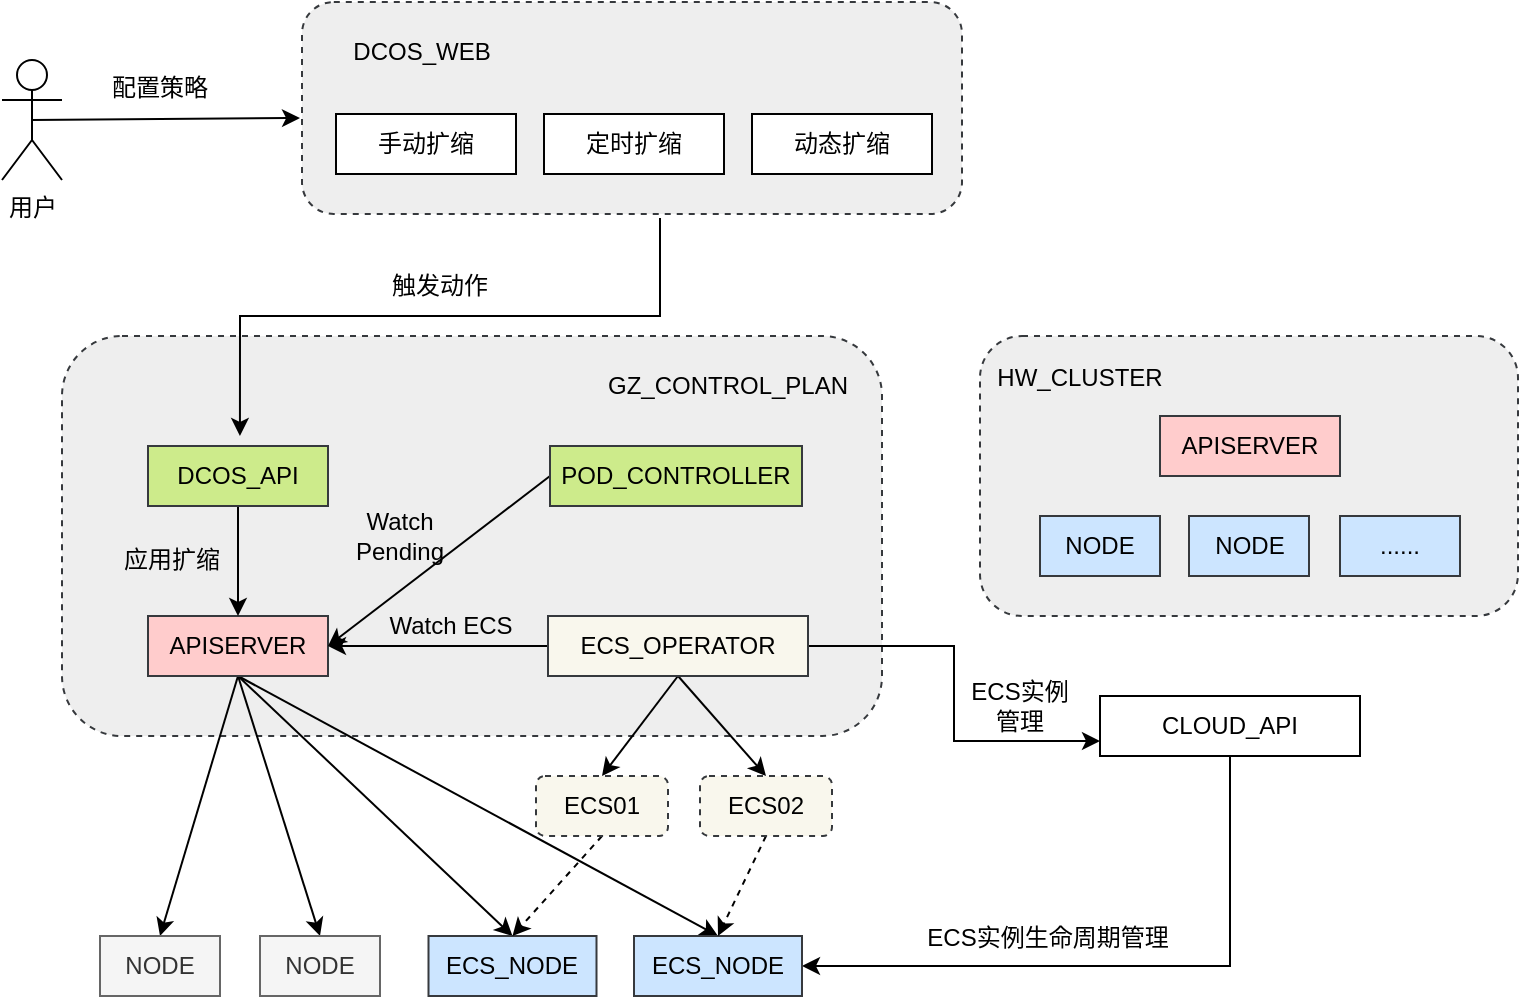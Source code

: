 <mxfile version="18.0.2" type="github">
  <diagram id="prtHgNgQTEPvFCAcTncT" name="Page-1">
    <mxGraphModel dx="757" dy="1640" grid="1" gridSize="10" guides="1" tooltips="1" connect="1" arrows="1" fold="1" page="1" pageScale="1" pageWidth="827" pageHeight="1169" math="0" shadow="0">
      <root>
        <mxCell id="0" />
        <mxCell id="1" parent="0" />
        <mxCell id="tLtRer-awA9A_FZvjac0-3" style="edgeStyle=orthogonalEdgeStyle;rounded=0;orthogonalLoop=1;jettySize=auto;html=1;exitX=0.5;exitY=1;exitDx=0;exitDy=0;entryX=1;entryY=0.5;entryDx=0;entryDy=0;" edge="1" parent="1" source="95L0d4QCPJ5GGRwDY32Z-23" target="tLtRer-awA9A_FZvjac0-1">
          <mxGeometry relative="1" as="geometry" />
        </mxCell>
        <mxCell id="95L0d4QCPJ5GGRwDY32Z-23" value="CLOUD_API" style="rounded=0;whiteSpace=wrap;html=1;" parent="1" vertex="1">
          <mxGeometry x="600" y="310" width="130" height="30" as="geometry" />
        </mxCell>
        <mxCell id="95L0d4QCPJ5GGRwDY32Z-45" style="edgeStyle=none;rounded=0;orthogonalLoop=1;jettySize=auto;html=1;exitX=0.5;exitY=0.5;exitDx=0;exitDy=0;exitPerimeter=0;entryX=0;entryY=0.5;entryDx=0;entryDy=0;" parent="1" source="95L0d4QCPJ5GGRwDY32Z-40" edge="1">
          <mxGeometry relative="1" as="geometry">
            <mxPoint x="200" y="21" as="targetPoint" />
          </mxGeometry>
        </mxCell>
        <mxCell id="95L0d4QCPJ5GGRwDY32Z-40" value="用户" style="shape=umlActor;verticalLabelPosition=bottom;verticalAlign=top;html=1;outlineConnect=0;" parent="1" vertex="1">
          <mxGeometry x="51" y="-8" width="30" height="60" as="geometry" />
        </mxCell>
        <mxCell id="95L0d4QCPJ5GGRwDY32Z-46" value="配置策略" style="text;html=1;strokeColor=none;fillColor=none;align=center;verticalAlign=middle;whiteSpace=wrap;rounded=0;" parent="1" vertex="1">
          <mxGeometry x="100" y="-9" width="60" height="30" as="geometry" />
        </mxCell>
        <mxCell id="95L0d4QCPJ5GGRwDY32Z-50" value="" style="rounded=1;whiteSpace=wrap;html=1;strokeWidth=1;dashed=1;fillColor=#eeeeee;strokeColor=#36393d;" parent="1" vertex="1">
          <mxGeometry x="81" y="130" width="410" height="200" as="geometry" />
        </mxCell>
        <mxCell id="95L0d4QCPJ5GGRwDY32Z-51" value="GZ_CONTROL_PLAN" style="text;html=1;strokeColor=none;fillColor=none;align=center;verticalAlign=middle;whiteSpace=wrap;rounded=0;" parent="1" vertex="1">
          <mxGeometry x="384" y="140" width="60" height="30" as="geometry" />
        </mxCell>
        <mxCell id="95L0d4QCPJ5GGRwDY32Z-69" style="rounded=0;orthogonalLoop=1;jettySize=auto;html=1;exitX=0.5;exitY=1;exitDx=0;exitDy=0;entryX=0.5;entryY=0;entryDx=0;entryDy=0;" parent="1" source="95L0d4QCPJ5GGRwDY32Z-52" target="95L0d4QCPJ5GGRwDY32Z-65" edge="1">
          <mxGeometry relative="1" as="geometry" />
        </mxCell>
        <mxCell id="95L0d4QCPJ5GGRwDY32Z-70" style="edgeStyle=none;rounded=0;orthogonalLoop=1;jettySize=auto;html=1;exitX=0.5;exitY=1;exitDx=0;exitDy=0;entryX=0.5;entryY=0;entryDx=0;entryDy=0;" parent="1" source="95L0d4QCPJ5GGRwDY32Z-52" target="95L0d4QCPJ5GGRwDY32Z-66" edge="1">
          <mxGeometry relative="1" as="geometry" />
        </mxCell>
        <mxCell id="95L0d4QCPJ5GGRwDY32Z-71" style="edgeStyle=none;rounded=0;orthogonalLoop=1;jettySize=auto;html=1;exitX=0.5;exitY=1;exitDx=0;exitDy=0;entryX=0.5;entryY=0;entryDx=0;entryDy=0;" parent="1" source="95L0d4QCPJ5GGRwDY32Z-52" target="95L0d4QCPJ5GGRwDY32Z-67" edge="1">
          <mxGeometry relative="1" as="geometry" />
        </mxCell>
        <mxCell id="tLtRer-awA9A_FZvjac0-2" style="edgeStyle=none;rounded=0;orthogonalLoop=1;jettySize=auto;html=1;exitX=0.5;exitY=1;exitDx=0;exitDy=0;entryX=0.5;entryY=0;entryDx=0;entryDy=0;" edge="1" parent="1" source="95L0d4QCPJ5GGRwDY32Z-52" target="tLtRer-awA9A_FZvjac0-1">
          <mxGeometry relative="1" as="geometry" />
        </mxCell>
        <mxCell id="95L0d4QCPJ5GGRwDY32Z-52" value="APISERVER" style="rounded=0;whiteSpace=wrap;html=1;fillColor=#ffcccc;strokeColor=#36393d;" parent="1" vertex="1">
          <mxGeometry x="124" y="270" width="90" height="30" as="geometry" />
        </mxCell>
        <mxCell id="95L0d4QCPJ5GGRwDY32Z-77" style="edgeStyle=orthogonalEdgeStyle;rounded=0;orthogonalLoop=1;jettySize=auto;html=1;exitX=0.5;exitY=1;exitDx=0;exitDy=0;entryX=0.5;entryY=0;entryDx=0;entryDy=0;" parent="1" source="95L0d4QCPJ5GGRwDY32Z-53" target="95L0d4QCPJ5GGRwDY32Z-52" edge="1">
          <mxGeometry relative="1" as="geometry" />
        </mxCell>
        <mxCell id="95L0d4QCPJ5GGRwDY32Z-53" value="DCOS_API" style="rounded=0;whiteSpace=wrap;html=1;fillColor=#cdeb8b;strokeColor=#36393d;" parent="1" vertex="1">
          <mxGeometry x="124" y="185" width="90" height="30" as="geometry" />
        </mxCell>
        <mxCell id="95L0d4QCPJ5GGRwDY32Z-78" style="edgeStyle=orthogonalEdgeStyle;rounded=0;orthogonalLoop=1;jettySize=auto;html=1;exitX=1;exitY=0.5;exitDx=0;exitDy=0;entryX=0;entryY=0.75;entryDx=0;entryDy=0;" parent="1" source="95L0d4QCPJ5GGRwDY32Z-54" target="95L0d4QCPJ5GGRwDY32Z-23" edge="1">
          <mxGeometry relative="1" as="geometry" />
        </mxCell>
        <mxCell id="tLtRer-awA9A_FZvjac0-7" style="edgeStyle=none;rounded=0;orthogonalLoop=1;jettySize=auto;html=1;exitX=0;exitY=0.5;exitDx=0;exitDy=0;entryX=1;entryY=0.5;entryDx=0;entryDy=0;" edge="1" parent="1" source="95L0d4QCPJ5GGRwDY32Z-54" target="95L0d4QCPJ5GGRwDY32Z-52">
          <mxGeometry relative="1" as="geometry" />
        </mxCell>
        <mxCell id="tLtRer-awA9A_FZvjac0-22" style="edgeStyle=none;rounded=0;orthogonalLoop=1;jettySize=auto;html=1;entryX=0.5;entryY=0;entryDx=0;entryDy=0;" edge="1" parent="1" target="tLtRer-awA9A_FZvjac0-19">
          <mxGeometry relative="1" as="geometry">
            <mxPoint x="389" y="300" as="sourcePoint" />
          </mxGeometry>
        </mxCell>
        <mxCell id="tLtRer-awA9A_FZvjac0-23" style="edgeStyle=none;rounded=0;orthogonalLoop=1;jettySize=auto;html=1;exitX=0.5;exitY=1;exitDx=0;exitDy=0;entryX=0.5;entryY=0;entryDx=0;entryDy=0;" edge="1" parent="1" source="95L0d4QCPJ5GGRwDY32Z-54" target="tLtRer-awA9A_FZvjac0-20">
          <mxGeometry relative="1" as="geometry" />
        </mxCell>
        <mxCell id="95L0d4QCPJ5GGRwDY32Z-54" value="ECS_OPERATOR" style="rounded=0;whiteSpace=wrap;html=1;fillColor=#f9f7ed;strokeColor=#36393d;" parent="1" vertex="1">
          <mxGeometry x="324" y="270" width="130" height="30" as="geometry" />
        </mxCell>
        <mxCell id="95L0d4QCPJ5GGRwDY32Z-55" value="" style="rounded=1;whiteSpace=wrap;html=1;strokeColor=#36393d;strokeWidth=1;dashed=1;fillColor=#eeeeee;" parent="1" vertex="1">
          <mxGeometry x="540" y="130" width="269" height="140" as="geometry" />
        </mxCell>
        <mxCell id="95L0d4QCPJ5GGRwDY32Z-56" value="HW_CLUSTER" style="text;html=1;strokeColor=none;fillColor=none;align=center;verticalAlign=middle;whiteSpace=wrap;rounded=0;" parent="1" vertex="1">
          <mxGeometry x="560" y="136" width="60" height="30" as="geometry" />
        </mxCell>
        <mxCell id="95L0d4QCPJ5GGRwDY32Z-57" value="APISERVER" style="rounded=0;whiteSpace=wrap;html=1;fillColor=#ffcccc;strokeColor=#36393d;" parent="1" vertex="1">
          <mxGeometry x="630" y="170" width="90" height="30" as="geometry" />
        </mxCell>
        <mxCell id="95L0d4QCPJ5GGRwDY32Z-58" value="NODE" style="rounded=0;whiteSpace=wrap;html=1;fillColor=#cce5ff;strokeColor=#36393d;" parent="1" vertex="1">
          <mxGeometry x="570" y="220" width="60" height="30" as="geometry" />
        </mxCell>
        <mxCell id="95L0d4QCPJ5GGRwDY32Z-59" value="NODE" style="rounded=0;whiteSpace=wrap;html=1;fillColor=#cce5ff;strokeColor=#36393d;" parent="1" vertex="1">
          <mxGeometry x="644.5" y="220" width="60" height="30" as="geometry" />
        </mxCell>
        <mxCell id="95L0d4QCPJ5GGRwDY32Z-60" value="......" style="rounded=0;whiteSpace=wrap;html=1;fillColor=#cce5ff;strokeColor=#36393d;" parent="1" vertex="1">
          <mxGeometry x="720" y="220" width="60" height="30" as="geometry" />
        </mxCell>
        <mxCell id="95L0d4QCPJ5GGRwDY32Z-64" value="ECS实例管理" style="text;html=1;strokeColor=none;fillColor=none;align=center;verticalAlign=middle;whiteSpace=wrap;rounded=0;dashed=1;" parent="1" vertex="1">
          <mxGeometry x="530" y="300" width="60" height="30" as="geometry" />
        </mxCell>
        <mxCell id="95L0d4QCPJ5GGRwDY32Z-65" value="NODE" style="rounded=0;whiteSpace=wrap;html=1;fillColor=#f5f5f5;fontColor=#333333;strokeColor=#666666;" parent="1" vertex="1">
          <mxGeometry x="100" y="430" width="60" height="30" as="geometry" />
        </mxCell>
        <mxCell id="95L0d4QCPJ5GGRwDY32Z-66" value="NODE" style="rounded=0;whiteSpace=wrap;html=1;fillColor=#f5f5f5;fontColor=#333333;strokeColor=#666666;" parent="1" vertex="1">
          <mxGeometry x="180" y="430" width="60" height="30" as="geometry" />
        </mxCell>
        <mxCell id="95L0d4QCPJ5GGRwDY32Z-67" value="ECS_NODE" style="rounded=0;whiteSpace=wrap;html=1;fillColor=#cce5ff;strokeColor=#36393d;" parent="1" vertex="1">
          <mxGeometry x="264.25" y="430" width="84" height="30" as="geometry" />
        </mxCell>
        <mxCell id="95L0d4QCPJ5GGRwDY32Z-74" value="ECS实例生命周期管理" style="text;html=1;strokeColor=none;fillColor=none;align=center;verticalAlign=middle;whiteSpace=wrap;rounded=0;dashed=1;" parent="1" vertex="1">
          <mxGeometry x="509" y="416" width="130" height="30" as="geometry" />
        </mxCell>
        <mxCell id="95L0d4QCPJ5GGRwDY32Z-76" value="应用扩缩" style="text;html=1;strokeColor=none;fillColor=none;align=center;verticalAlign=middle;whiteSpace=wrap;rounded=0;dashed=1;" parent="1" vertex="1">
          <mxGeometry x="106" y="227" width="60" height="30" as="geometry" />
        </mxCell>
        <mxCell id="tLtRer-awA9A_FZvjac0-1" value="ECS_NODE" style="rounded=0;whiteSpace=wrap;html=1;fillColor=#cce5ff;strokeColor=#36393d;" vertex="1" parent="1">
          <mxGeometry x="367" y="430" width="84" height="30" as="geometry" />
        </mxCell>
        <mxCell id="tLtRer-awA9A_FZvjac0-5" style="edgeStyle=none;rounded=0;orthogonalLoop=1;jettySize=auto;html=1;exitX=0;exitY=0.5;exitDx=0;exitDy=0;entryX=1;entryY=0.5;entryDx=0;entryDy=0;" edge="1" parent="1" source="tLtRer-awA9A_FZvjac0-4" target="95L0d4QCPJ5GGRwDY32Z-52">
          <mxGeometry relative="1" as="geometry" />
        </mxCell>
        <mxCell id="tLtRer-awA9A_FZvjac0-4" value="POD_CONTROLLER" style="rounded=0;whiteSpace=wrap;html=1;fillColor=#cdeb8b;strokeColor=#36393d;" vertex="1" parent="1">
          <mxGeometry x="325" y="185" width="126" height="30" as="geometry" />
        </mxCell>
        <mxCell id="tLtRer-awA9A_FZvjac0-6" value="Watch Pending" style="text;html=1;strokeColor=none;fillColor=none;align=center;verticalAlign=middle;whiteSpace=wrap;rounded=0;" vertex="1" parent="1">
          <mxGeometry x="220" y="215" width="60" height="30" as="geometry" />
        </mxCell>
        <mxCell id="tLtRer-awA9A_FZvjac0-8" value="Watch ECS" style="text;html=1;strokeColor=none;fillColor=none;align=center;verticalAlign=middle;whiteSpace=wrap;rounded=0;" vertex="1" parent="1">
          <mxGeometry x="241" y="260" width="69" height="30" as="geometry" />
        </mxCell>
        <mxCell id="tLtRer-awA9A_FZvjac0-14" style="edgeStyle=orthogonalEdgeStyle;rounded=0;orthogonalLoop=1;jettySize=auto;html=1;exitX=0.5;exitY=1;exitDx=0;exitDy=0;entryX=0.217;entryY=0.25;entryDx=0;entryDy=0;entryPerimeter=0;" edge="1" parent="1" target="95L0d4QCPJ5GGRwDY32Z-50">
          <mxGeometry relative="1" as="geometry">
            <mxPoint x="380" y="71" as="sourcePoint" />
            <Array as="points">
              <mxPoint x="380" y="120" />
              <mxPoint x="170" y="120" />
            </Array>
          </mxGeometry>
        </mxCell>
        <mxCell id="tLtRer-awA9A_FZvjac0-15" value="触发动作" style="text;html=1;strokeColor=none;fillColor=none;align=center;verticalAlign=middle;whiteSpace=wrap;rounded=0;dashed=1;" vertex="1" parent="1">
          <mxGeometry x="240" y="90" width="60" height="30" as="geometry" />
        </mxCell>
        <mxCell id="tLtRer-awA9A_FZvjac0-17" value="" style="rounded=1;whiteSpace=wrap;html=1;strokeColor=#36393d;strokeWidth=1;dashed=1;fillColor=#eeeeee;" vertex="1" parent="1">
          <mxGeometry x="201" y="-37" width="330" height="106" as="geometry" />
        </mxCell>
        <mxCell id="95L0d4QCPJ5GGRwDY32Z-8" value="手动扩缩" style="rounded=0;whiteSpace=wrap;html=1;" parent="1" vertex="1">
          <mxGeometry x="218" y="19" width="90" height="30" as="geometry" />
        </mxCell>
        <mxCell id="tLtRer-awA9A_FZvjac0-10" value="定时扩缩" style="rounded=0;whiteSpace=wrap;html=1;" vertex="1" parent="1">
          <mxGeometry x="322" y="19" width="90" height="30" as="geometry" />
        </mxCell>
        <mxCell id="95L0d4QCPJ5GGRwDY32Z-14" value="动态扩缩" style="rounded=0;whiteSpace=wrap;html=1;" parent="1" vertex="1">
          <mxGeometry x="426" y="19" width="90" height="30" as="geometry" />
        </mxCell>
        <mxCell id="95L0d4QCPJ5GGRwDY32Z-7" value="DCOS_WEB" style="text;html=1;strokeColor=none;fillColor=none;align=center;verticalAlign=middle;whiteSpace=wrap;rounded=0;" parent="1" vertex="1">
          <mxGeometry x="221" y="-27" width="80" height="30" as="geometry" />
        </mxCell>
        <mxCell id="tLtRer-awA9A_FZvjac0-24" style="edgeStyle=none;rounded=0;orthogonalLoop=1;jettySize=auto;html=1;exitX=0.5;exitY=1;exitDx=0;exitDy=0;entryX=0.5;entryY=0;entryDx=0;entryDy=0;dashed=1;" edge="1" parent="1" source="tLtRer-awA9A_FZvjac0-19" target="95L0d4QCPJ5GGRwDY32Z-67">
          <mxGeometry relative="1" as="geometry" />
        </mxCell>
        <mxCell id="tLtRer-awA9A_FZvjac0-19" value="ECS01" style="rounded=1;whiteSpace=wrap;html=1;dashed=1;fillColor=#f9f7ed;strokeColor=#36393d;" vertex="1" parent="1">
          <mxGeometry x="318" y="350" width="66" height="30" as="geometry" />
        </mxCell>
        <mxCell id="tLtRer-awA9A_FZvjac0-25" style="edgeStyle=none;rounded=0;orthogonalLoop=1;jettySize=auto;html=1;exitX=0.5;exitY=1;exitDx=0;exitDy=0;entryX=0.5;entryY=0;entryDx=0;entryDy=0;dashed=1;" edge="1" parent="1" source="tLtRer-awA9A_FZvjac0-20" target="tLtRer-awA9A_FZvjac0-1">
          <mxGeometry relative="1" as="geometry" />
        </mxCell>
        <mxCell id="tLtRer-awA9A_FZvjac0-20" value="ECS02" style="rounded=1;whiteSpace=wrap;html=1;dashed=1;fillColor=#f9f7ed;strokeColor=#36393d;" vertex="1" parent="1">
          <mxGeometry x="400" y="350" width="66" height="30" as="geometry" />
        </mxCell>
      </root>
    </mxGraphModel>
  </diagram>
</mxfile>
